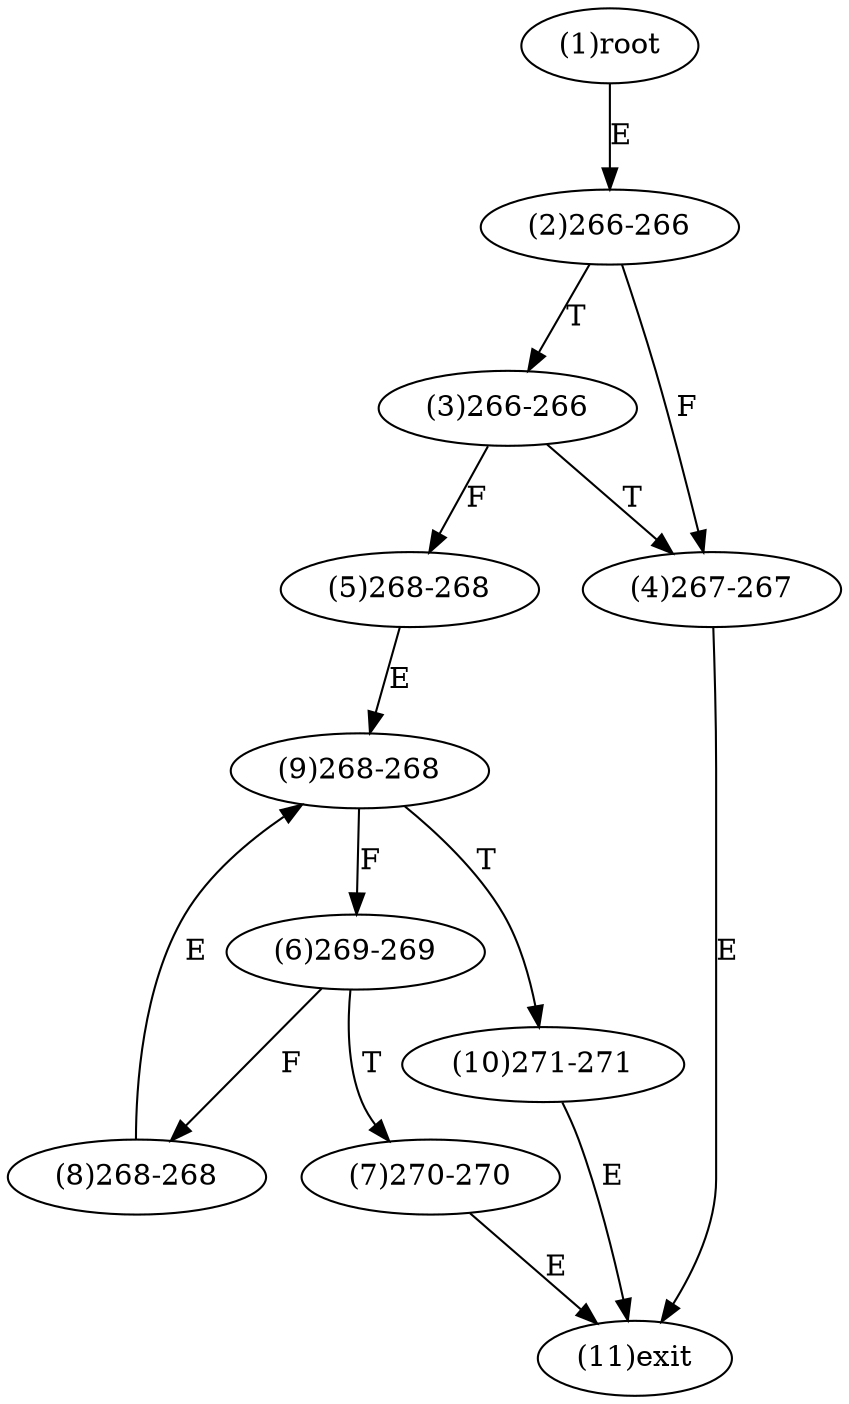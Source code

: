 digraph "" { 
1[ label="(1)root"];
2[ label="(2)266-266"];
3[ label="(3)266-266"];
4[ label="(4)267-267"];
5[ label="(5)268-268"];
6[ label="(6)269-269"];
7[ label="(7)270-270"];
8[ label="(8)268-268"];
9[ label="(9)268-268"];
10[ label="(10)271-271"];
11[ label="(11)exit"];
1->2[ label="E"];
2->4[ label="F"];
2->3[ label="T"];
3->5[ label="F"];
3->4[ label="T"];
4->11[ label="E"];
5->9[ label="E"];
6->8[ label="F"];
6->7[ label="T"];
7->11[ label="E"];
8->9[ label="E"];
9->6[ label="F"];
9->10[ label="T"];
10->11[ label="E"];
}